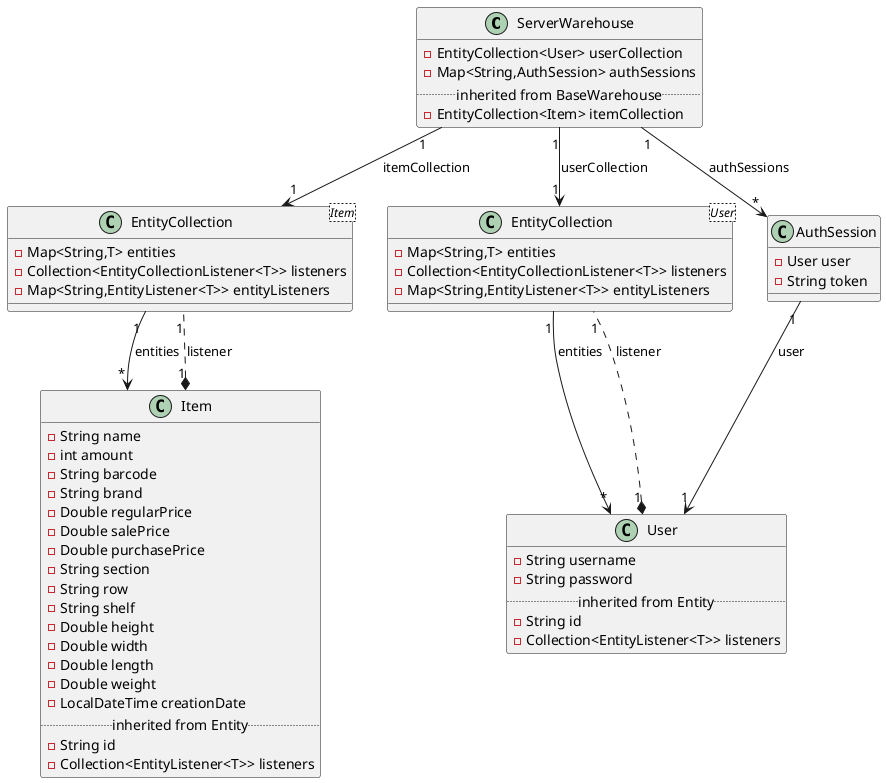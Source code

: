 @startuml

class ServerWarehouse [[java:core.server.ServerWarehouse]] {
	-EntityCollection<User> userCollection
	-Map<String,AuthSession> authSessions
	..inherited from BaseWarehouse..
	-EntityCollection<Item> itemCollection
}

class "EntityCollection<Item>" as EntityCollection_Item_ [[java:core.main.EntityCollection]] {
	-Map<String,T> entities
	-Collection<EntityCollectionListener<T>> listeners
	-Map<String,EntityListener<T>> entityListeners
}

class "EntityCollection<User>" as EntityCollection_User_ [[java:core.main.EntityCollection]] {
	-Map<String,T> entities
	-Collection<EntityCollectionListener<T>> listeners
	-Map<String,EntityListener<T>> entityListeners
}

class Item [[java:core.main.Item]] {
	-String name
	-int amount
	-String barcode
	-String brand
	-Double regularPrice
	-Double salePrice
	-Double purchasePrice
	-String section
	-String row
	-String shelf
	-Double height
	-Double width
	-Double length
	-Double weight
	-LocalDateTime creationDate
	..inherited from Entity..
	-String id
	-Collection<EntityListener<T>> listeners
}

class User [[java:core.User]] {
	-String username
	-String password
	..inherited from Entity..
	-String id
	-Collection<EntityListener<T>> listeners
}

class AuthSession [[java:core.main.AuthSession]] {
	-User user
	-String token
}

ServerWarehouse "1" --> "1" EntityCollection_User_ : userCollection
EntityCollection_User_ "1" --> "*" User : entities
User "1" *.. "1" EntityCollection_User_ : listener
ServerWarehouse "1" --> "*" AuthSession : authSessions
ServerWarehouse "1" --> "1" EntityCollection_Item_ : itemCollection
EntityCollection_Item_ "1" --> "*" Item : entities
Item "1" *.. "1" EntityCollection_Item_ : listener
AuthSession "1" --> "1" User : user
@enduml

